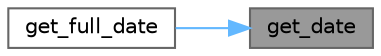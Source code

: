 digraph "get_date"
{
 // LATEX_PDF_SIZE
  bgcolor="transparent";
  edge [fontname=Helvetica,fontsize=10,labelfontname=Helvetica,labelfontsize=10];
  node [fontname=Helvetica,fontsize=10,shape=box,height=0.2,width=0.4];
  rankdir="RL";
  Node1 [id="Node000001",label="get_date",height=0.2,width=0.4,color="gray40", fillcolor="grey60", style="filled", fontcolor="black",tooltip="Get the date in BCD format."];
  Node1 -> Node2 [id="edge1_Node000001_Node000002",dir="back",color="steelblue1",style="solid",tooltip=" "];
  Node2 [id="Node000002",label="get_full_date",height=0.2,width=0.4,color="grey40", fillcolor="white", style="filled",URL="$ds1307_8c.html#a9cbcbb331fb92c6c7ed9b202b2290bff",tooltip="Get the date in BCD format."];
}
